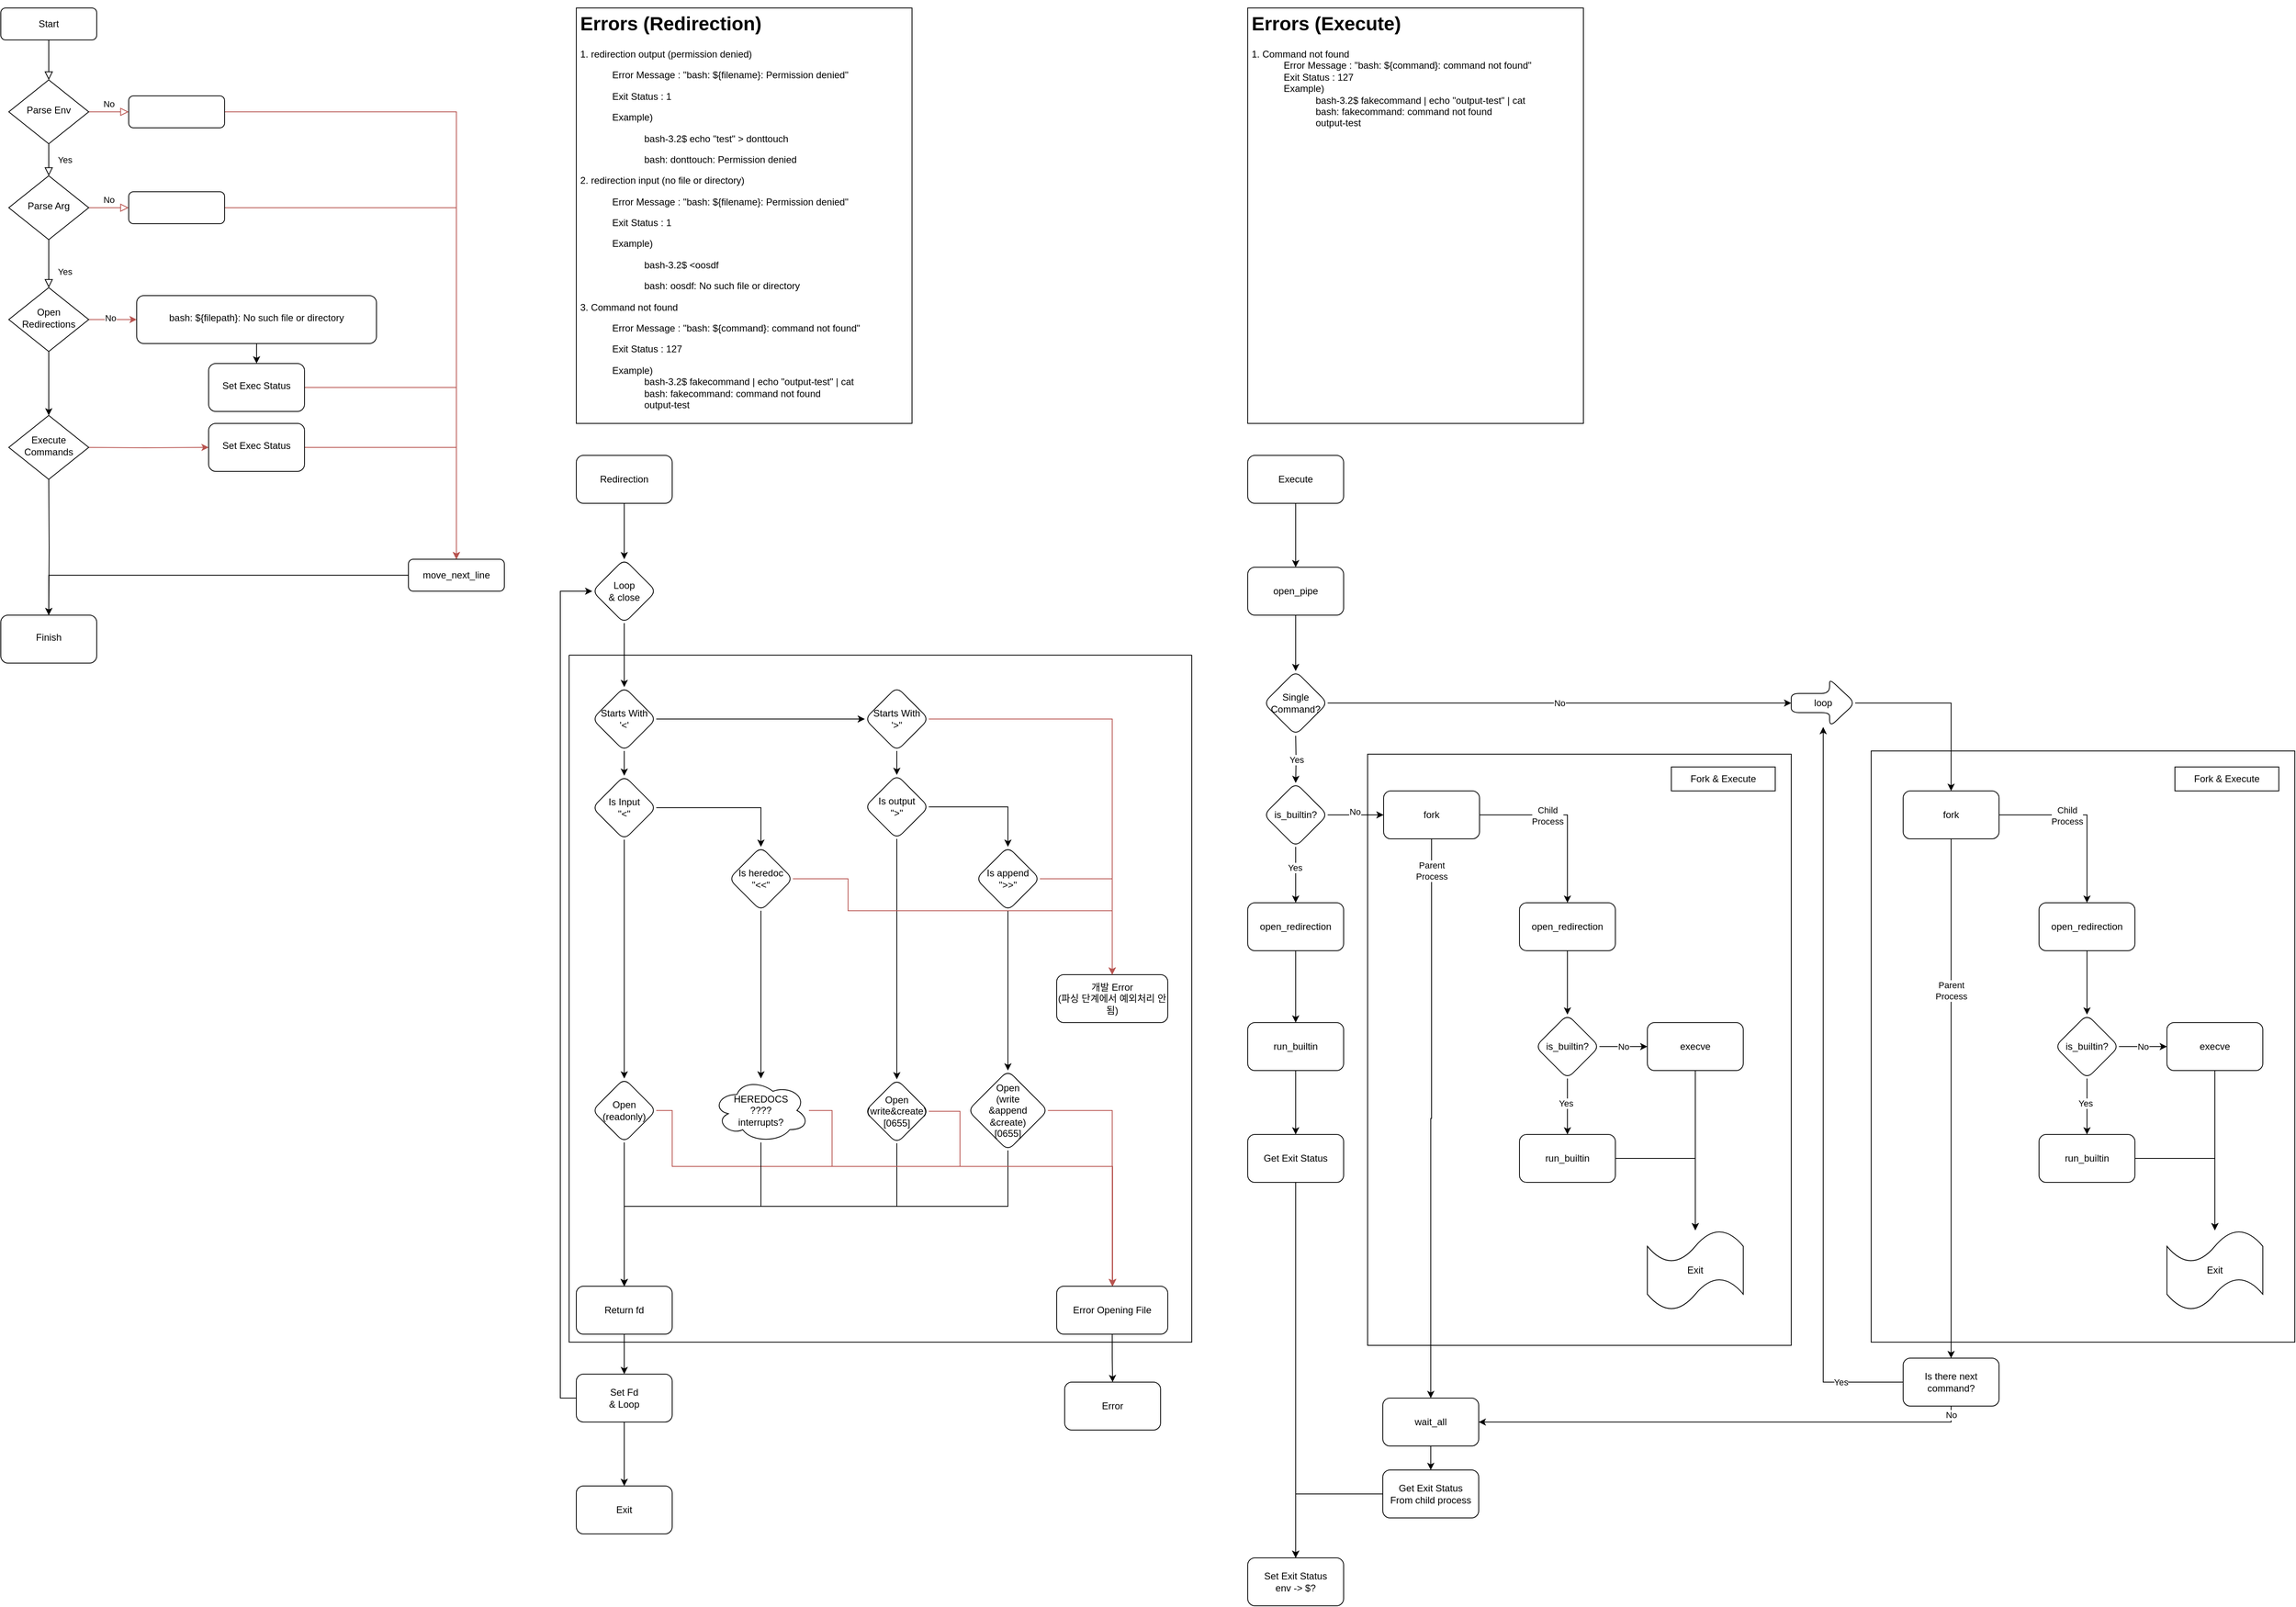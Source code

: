 <mxfile version="21.6.8" type="github">
  <diagram id="C5RBs43oDa-KdzZeNtuy" name="Page-1">
    <mxGraphModel dx="1887" dy="1313" grid="1" gridSize="10" guides="1" tooltips="1" connect="1" arrows="1" fold="1" page="1" pageScale="1" pageWidth="827" pageHeight="1169" math="0" shadow="0">
      <root>
        <mxCell id="WIyWlLk6GJQsqaUBKTNV-0" />
        <mxCell id="WIyWlLk6GJQsqaUBKTNV-1" parent="WIyWlLk6GJQsqaUBKTNV-0" />
        <mxCell id="nd39CMC1XWi_Ma1t3QFd-131" value="t" style="rounded=0;whiteSpace=wrap;html=1;" vertex="1" parent="WIyWlLk6GJQsqaUBKTNV-1">
          <mxGeometry x="1870" y="1014" width="530" height="740" as="geometry" />
        </mxCell>
        <mxCell id="nd39CMC1XWi_Ma1t3QFd-130" value="" style="rounded=0;whiteSpace=wrap;html=1;" vertex="1" parent="WIyWlLk6GJQsqaUBKTNV-1">
          <mxGeometry x="2500" y="1010" width="530" height="740" as="geometry" />
        </mxCell>
        <mxCell id="WIyWlLk6GJQsqaUBKTNV-2" value="" style="rounded=0;html=1;jettySize=auto;orthogonalLoop=1;fontSize=11;endArrow=block;endFill=0;endSize=8;strokeWidth=1;shadow=0;labelBackgroundColor=none;edgeStyle=orthogonalEdgeStyle;" parent="WIyWlLk6GJQsqaUBKTNV-1" source="WIyWlLk6GJQsqaUBKTNV-3" target="WIyWlLk6GJQsqaUBKTNV-6" edge="1">
          <mxGeometry relative="1" as="geometry" />
        </mxCell>
        <mxCell id="WIyWlLk6GJQsqaUBKTNV-3" value="Start" style="rounded=1;whiteSpace=wrap;html=1;fontSize=12;glass=0;strokeWidth=1;shadow=0;" parent="WIyWlLk6GJQsqaUBKTNV-1" vertex="1">
          <mxGeometry x="160" y="80" width="120" height="40" as="geometry" />
        </mxCell>
        <mxCell id="WIyWlLk6GJQsqaUBKTNV-4" value="Yes" style="rounded=0;html=1;jettySize=auto;orthogonalLoop=1;fontSize=11;endArrow=block;endFill=0;endSize=8;strokeWidth=1;shadow=0;labelBackgroundColor=none;edgeStyle=orthogonalEdgeStyle;" parent="WIyWlLk6GJQsqaUBKTNV-1" source="WIyWlLk6GJQsqaUBKTNV-6" target="WIyWlLk6GJQsqaUBKTNV-10" edge="1">
          <mxGeometry y="20" relative="1" as="geometry">
            <mxPoint as="offset" />
          </mxGeometry>
        </mxCell>
        <mxCell id="WIyWlLk6GJQsqaUBKTNV-5" value="No" style="edgeStyle=orthogonalEdgeStyle;rounded=0;html=1;jettySize=auto;orthogonalLoop=1;fontSize=11;endArrow=block;endFill=0;endSize=8;strokeWidth=1;shadow=0;labelBackgroundColor=none;fillColor=#f8cecc;strokeColor=#b85450;" parent="WIyWlLk6GJQsqaUBKTNV-1" source="WIyWlLk6GJQsqaUBKTNV-6" target="WIyWlLk6GJQsqaUBKTNV-7" edge="1">
          <mxGeometry y="10" relative="1" as="geometry">
            <mxPoint as="offset" />
          </mxGeometry>
        </mxCell>
        <mxCell id="WIyWlLk6GJQsqaUBKTNV-6" value="Parse Env" style="rhombus;whiteSpace=wrap;html=1;shadow=0;fontFamily=Helvetica;fontSize=12;align=center;strokeWidth=1;spacing=6;spacingTop=-4;" parent="WIyWlLk6GJQsqaUBKTNV-1" vertex="1">
          <mxGeometry x="170" y="170" width="100" height="80" as="geometry" />
        </mxCell>
        <mxCell id="xBd6NsXR3ONYyBGVKeEP-34" style="edgeStyle=orthogonalEdgeStyle;rounded=0;orthogonalLoop=1;jettySize=auto;html=1;fontFamily=Helvetica;fontSize=12;fontColor=default;fillColor=#f8cecc;strokeColor=#b85450;" parent="WIyWlLk6GJQsqaUBKTNV-1" source="WIyWlLk6GJQsqaUBKTNV-7" target="xBd6NsXR3ONYyBGVKeEP-28" edge="1">
          <mxGeometry relative="1" as="geometry" />
        </mxCell>
        <mxCell id="WIyWlLk6GJQsqaUBKTNV-7" value="" style="rounded=1;whiteSpace=wrap;html=1;fontSize=12;glass=0;strokeWidth=1;shadow=0;" parent="WIyWlLk6GJQsqaUBKTNV-1" vertex="1">
          <mxGeometry x="320" y="190" width="120" height="40" as="geometry" />
        </mxCell>
        <mxCell id="WIyWlLk6GJQsqaUBKTNV-8" value="Yes" style="rounded=0;html=1;jettySize=auto;orthogonalLoop=1;fontSize=11;endArrow=block;endFill=0;endSize=8;strokeWidth=1;shadow=0;labelBackgroundColor=none;edgeStyle=orthogonalEdgeStyle;" parent="WIyWlLk6GJQsqaUBKTNV-1" source="WIyWlLk6GJQsqaUBKTNV-10" edge="1">
          <mxGeometry x="0.333" y="20" relative="1" as="geometry">
            <mxPoint as="offset" />
            <mxPoint x="220" y="430" as="targetPoint" />
          </mxGeometry>
        </mxCell>
        <mxCell id="WIyWlLk6GJQsqaUBKTNV-9" value="No" style="edgeStyle=orthogonalEdgeStyle;rounded=0;html=1;jettySize=auto;orthogonalLoop=1;fontSize=11;endArrow=block;endFill=0;endSize=8;strokeWidth=1;shadow=0;labelBackgroundColor=none;fillColor=#f8cecc;strokeColor=#b85450;" parent="WIyWlLk6GJQsqaUBKTNV-1" source="WIyWlLk6GJQsqaUBKTNV-10" target="WIyWlLk6GJQsqaUBKTNV-12" edge="1">
          <mxGeometry y="10" relative="1" as="geometry">
            <mxPoint as="offset" />
          </mxGeometry>
        </mxCell>
        <mxCell id="WIyWlLk6GJQsqaUBKTNV-10" value="Parse Arg" style="rhombus;whiteSpace=wrap;html=1;shadow=0;fontFamily=Helvetica;fontSize=12;align=center;strokeWidth=1;spacing=6;spacingTop=-4;" parent="WIyWlLk6GJQsqaUBKTNV-1" vertex="1">
          <mxGeometry x="170" y="290" width="100" height="80" as="geometry" />
        </mxCell>
        <mxCell id="xBd6NsXR3ONYyBGVKeEP-35" style="edgeStyle=orthogonalEdgeStyle;rounded=0;orthogonalLoop=1;jettySize=auto;html=1;fontFamily=Helvetica;fontSize=12;fontColor=default;fillColor=#f8cecc;strokeColor=#b85450;" parent="WIyWlLk6GJQsqaUBKTNV-1" source="WIyWlLk6GJQsqaUBKTNV-12" target="xBd6NsXR3ONYyBGVKeEP-28" edge="1">
          <mxGeometry relative="1" as="geometry" />
        </mxCell>
        <mxCell id="WIyWlLk6GJQsqaUBKTNV-12" value="" style="rounded=1;whiteSpace=wrap;html=1;fontSize=12;glass=0;strokeWidth=1;shadow=0;" parent="WIyWlLk6GJQsqaUBKTNV-1" vertex="1">
          <mxGeometry x="320" y="310" width="120" height="40" as="geometry" />
        </mxCell>
        <mxCell id="xBd6NsXR3ONYyBGVKeEP-9" value="" style="edgeStyle=orthogonalEdgeStyle;rounded=0;orthogonalLoop=1;jettySize=auto;html=1;fillColor=#f8cecc;strokeColor=#b85450;" parent="WIyWlLk6GJQsqaUBKTNV-1" source="xBd6NsXR3ONYyBGVKeEP-0" target="xBd6NsXR3ONYyBGVKeEP-8" edge="1">
          <mxGeometry relative="1" as="geometry" />
        </mxCell>
        <mxCell id="xBd6NsXR3ONYyBGVKeEP-10" value="No" style="edgeLabel;html=1;align=center;verticalAlign=middle;resizable=0;points=[];" parent="xBd6NsXR3ONYyBGVKeEP-9" vertex="1" connectable="0">
          <mxGeometry x="-0.121" y="2" relative="1" as="geometry">
            <mxPoint as="offset" />
          </mxGeometry>
        </mxCell>
        <mxCell id="xBd6NsXR3ONYyBGVKeEP-17" value="" style="edgeStyle=orthogonalEdgeStyle;rounded=0;orthogonalLoop=1;jettySize=auto;html=1;fontFamily=Helvetica;fontSize=12;fontColor=default;" parent="WIyWlLk6GJQsqaUBKTNV-1" source="xBd6NsXR3ONYyBGVKeEP-0" target="xBd6NsXR3ONYyBGVKeEP-16" edge="1">
          <mxGeometry relative="1" as="geometry" />
        </mxCell>
        <mxCell id="xBd6NsXR3ONYyBGVKeEP-0" value="Open Redirections" style="rhombus;whiteSpace=wrap;html=1;shadow=0;fontFamily=Helvetica;fontSize=12;align=center;strokeWidth=1;spacing=6;spacingTop=-4;" parent="WIyWlLk6GJQsqaUBKTNV-1" vertex="1">
          <mxGeometry x="170" y="430" width="100" height="80" as="geometry" />
        </mxCell>
        <mxCell id="xBd6NsXR3ONYyBGVKeEP-6" value="" style="edgeStyle=orthogonalEdgeStyle;rounded=0;orthogonalLoop=1;jettySize=auto;html=1;" parent="WIyWlLk6GJQsqaUBKTNV-1" target="xBd6NsXR3ONYyBGVKeEP-5" edge="1">
          <mxGeometry relative="1" as="geometry">
            <mxPoint x="220" y="670.0" as="sourcePoint" />
          </mxGeometry>
        </mxCell>
        <mxCell id="xBd6NsXR3ONYyBGVKeEP-12" value="" style="edgeStyle=orthogonalEdgeStyle;rounded=0;orthogonalLoop=1;jettySize=auto;html=1;fillColor=#f8cecc;strokeColor=#b85450;" parent="WIyWlLk6GJQsqaUBKTNV-1" target="xBd6NsXR3ONYyBGVKeEP-11" edge="1">
          <mxGeometry relative="1" as="geometry">
            <mxPoint x="260" y="630" as="sourcePoint" />
          </mxGeometry>
        </mxCell>
        <mxCell id="xBd6NsXR3ONYyBGVKeEP-5" value="Finish" style="rounded=1;whiteSpace=wrap;html=1;shadow=0;strokeWidth=1;spacing=6;spacingTop=-4;" parent="WIyWlLk6GJQsqaUBKTNV-1" vertex="1">
          <mxGeometry x="160" y="840" width="120" height="60" as="geometry" />
        </mxCell>
        <mxCell id="xBd6NsXR3ONYyBGVKeEP-26" value="" style="edgeStyle=orthogonalEdgeStyle;rounded=0;orthogonalLoop=1;jettySize=auto;html=1;fontFamily=Helvetica;fontSize=12;fontColor=default;" parent="WIyWlLk6GJQsqaUBKTNV-1" source="xBd6NsXR3ONYyBGVKeEP-8" target="xBd6NsXR3ONYyBGVKeEP-25" edge="1">
          <mxGeometry relative="1" as="geometry" />
        </mxCell>
        <mxCell id="xBd6NsXR3ONYyBGVKeEP-8" value="bash: ${filepath}: No such file or directory" style="rounded=1;whiteSpace=wrap;html=1;shadow=0;strokeWidth=1;spacing=6;spacingTop=-4;glass=0;" parent="WIyWlLk6GJQsqaUBKTNV-1" vertex="1">
          <mxGeometry x="330" y="440" width="300" height="60" as="geometry" />
        </mxCell>
        <mxCell id="xBd6NsXR3ONYyBGVKeEP-36" style="edgeStyle=orthogonalEdgeStyle;rounded=0;orthogonalLoop=1;jettySize=auto;html=1;fontFamily=Helvetica;fontSize=12;fontColor=default;fillColor=#f8cecc;strokeColor=#b85450;" parent="WIyWlLk6GJQsqaUBKTNV-1" source="xBd6NsXR3ONYyBGVKeEP-11" target="xBd6NsXR3ONYyBGVKeEP-28" edge="1">
          <mxGeometry relative="1" as="geometry" />
        </mxCell>
        <mxCell id="xBd6NsXR3ONYyBGVKeEP-11" value="Set Exec Status" style="rounded=1;whiteSpace=wrap;html=1;shadow=0;strokeWidth=1;spacing=6;spacingTop=-4;" parent="WIyWlLk6GJQsqaUBKTNV-1" vertex="1">
          <mxGeometry x="420" y="600" width="120" height="60" as="geometry" />
        </mxCell>
        <mxCell id="xBd6NsXR3ONYyBGVKeEP-16" value="Execute Commands" style="rhombus;whiteSpace=wrap;html=1;shadow=0;strokeWidth=1;spacing=6;spacingTop=-4;" parent="WIyWlLk6GJQsqaUBKTNV-1" vertex="1">
          <mxGeometry x="170" y="590" width="100" height="80" as="geometry" />
        </mxCell>
        <mxCell id="xBd6NsXR3ONYyBGVKeEP-37" style="edgeStyle=orthogonalEdgeStyle;rounded=0;orthogonalLoop=1;jettySize=auto;html=1;fontFamily=Helvetica;fontSize=12;fontColor=default;fillColor=#f8cecc;strokeColor=#b85450;" parent="WIyWlLk6GJQsqaUBKTNV-1" source="xBd6NsXR3ONYyBGVKeEP-25" target="xBd6NsXR3ONYyBGVKeEP-28" edge="1">
          <mxGeometry relative="1" as="geometry" />
        </mxCell>
        <mxCell id="xBd6NsXR3ONYyBGVKeEP-25" value="Set Exec Status" style="rounded=1;whiteSpace=wrap;html=1;shadow=0;strokeWidth=1;spacing=6;spacingTop=-4;glass=0;" parent="WIyWlLk6GJQsqaUBKTNV-1" vertex="1">
          <mxGeometry x="420" y="525" width="120" height="60" as="geometry" />
        </mxCell>
        <mxCell id="xBd6NsXR3ONYyBGVKeEP-38" style="edgeStyle=orthogonalEdgeStyle;rounded=0;orthogonalLoop=1;jettySize=auto;html=1;fontFamily=Helvetica;fontSize=12;fontColor=default;" parent="WIyWlLk6GJQsqaUBKTNV-1" source="xBd6NsXR3ONYyBGVKeEP-28" target="xBd6NsXR3ONYyBGVKeEP-5" edge="1">
          <mxGeometry relative="1" as="geometry" />
        </mxCell>
        <mxCell id="xBd6NsXR3ONYyBGVKeEP-28" value="move_next_line" style="rounded=1;whiteSpace=wrap;html=1;fontSize=12;glass=0;strokeWidth=1;shadow=0;" parent="WIyWlLk6GJQsqaUBKTNV-1" vertex="1">
          <mxGeometry x="670" y="770" width="120" height="40" as="geometry" />
        </mxCell>
        <mxCell id="xBd6NsXR3ONYyBGVKeEP-41" value="&lt;h1&gt;Errors (Redirection)&lt;/h1&gt;&lt;p&gt;1. redirection output (permission denied)&lt;/p&gt;&lt;blockquote style=&quot;margin: 0 0 0 40px; border: none; padding: 0px;&quot;&gt;&lt;p&gt;Error Message : &quot;bash: ${filename}: Permission denied&quot;&lt;/p&gt;&lt;p&gt;Exit Status : 1&lt;/p&gt;&lt;p&gt;Example)&lt;/p&gt;&lt;/blockquote&gt;&lt;blockquote style=&quot;margin: 0 0 0 40px; border: none; padding: 0px;&quot;&gt;&lt;blockquote style=&quot;margin: 0 0 0 40px; border: none; padding: 0px;&quot;&gt;&lt;p&gt;bash-3.2$ echo &quot;test&quot; &amp;gt; donttouch&lt;/p&gt;&lt;p&gt;&lt;span style=&quot;background-color: initial;&quot;&gt;bash: donttouch: Permission denied&lt;/span&gt;&lt;/p&gt;&lt;/blockquote&gt;&lt;/blockquote&gt;&lt;p&gt;2. redirection input (no file or directory)&lt;/p&gt;&lt;blockquote style=&quot;margin: 0 0 0 40px; border: none; padding: 0px;&quot;&gt;&lt;p&gt;&lt;span style=&quot;background-color: initial;&quot;&gt;Error Message : &quot;bash: ${filename}: Permission denied&quot;&lt;/span&gt;&lt;/p&gt;&lt;p&gt;Exit Status : 1&lt;/p&gt;&lt;p&gt;Example)&lt;/p&gt;&lt;/blockquote&gt;&lt;blockquote style=&quot;margin: 0 0 0 40px; border: none; padding: 0px;&quot;&gt;&lt;blockquote style=&quot;margin: 0 0 0 40px; border: none; padding: 0px;&quot;&gt;&lt;p&gt;bash-3.2$ &amp;lt;oosdf&lt;/p&gt;&lt;p&gt;&lt;span style=&quot;background-color: initial;&quot;&gt;bash: oosdf: No such file or directory&lt;/span&gt;&lt;/p&gt;&lt;/blockquote&gt;&lt;/blockquote&gt;&lt;p&gt;3. Command not found&lt;/p&gt;&lt;blockquote style=&quot;margin: 0 0 0 40px; border: none; padding: 0px;&quot;&gt;&lt;p style=&quot;border-color: var(--border-color);&quot;&gt;Error Message : &quot;bash: ${command}: command not found&quot;&lt;/p&gt;&lt;p style=&quot;border-color: var(--border-color);&quot;&gt;&lt;span style=&quot;background-color: initial;&quot;&gt;Exit Status : 127&lt;/span&gt;&lt;/p&gt;&lt;span style=&quot;background-color: initial;&quot;&gt;Example)&lt;br&gt;&lt;/span&gt;&lt;/blockquote&gt;&lt;blockquote style=&quot;margin: 0 0 0 40px; border: none; padding: 0px;&quot;&gt;&lt;blockquote style=&quot;margin: 0 0 0 40px; border: none; padding: 0px;&quot;&gt;&lt;span style=&quot;background-color: initial;&quot;&gt;bash-3.2$ fakecommand | echo &quot;output-test&quot; | cat&lt;/span&gt;&lt;/blockquote&gt;&lt;blockquote style=&quot;margin: 0 0 0 40px; border: none; padding: 0px;&quot;&gt;&lt;span style=&quot;background-color: initial;&quot;&gt;bash: fakecommand: command not found&lt;/span&gt;&lt;/blockquote&gt;&lt;blockquote style=&quot;margin: 0 0 0 40px; border: none; padding: 0px;&quot;&gt;&lt;span style=&quot;background-color: initial;&quot;&gt;output-test&lt;/span&gt;&lt;/blockquote&gt;&lt;/blockquote&gt;" style="text;html=1;strokeColor=default;fillColor=none;spacing=5;spacingTop=-20;whiteSpace=wrap;overflow=hidden;rounded=0;fontSize=12;fontFamily=Helvetica;fontColor=default;" parent="WIyWlLk6GJQsqaUBKTNV-1" vertex="1">
          <mxGeometry x="880" y="80" width="420" height="520" as="geometry" />
        </mxCell>
        <mxCell id="xBd6NsXR3ONYyBGVKeEP-43" value="&lt;h1&gt;Errors (Execute)&lt;/h1&gt;&lt;p&gt;&lt;/p&gt;&lt;span style=&quot;background-color: initial;&quot;&gt;1. Command not found&lt;br&gt;&lt;/span&gt;&lt;blockquote style=&quot;margin: 0 0 0 40px; border: none; padding: 0px;&quot;&gt;&lt;span style=&quot;background-color: initial;&quot;&gt;Error Message : &quot;bash: ${command}: command not found&quot;&lt;br&gt;&lt;/span&gt;&lt;span style=&quot;background-color: initial;&quot;&gt;Exit Status : 127&lt;br&gt;&lt;/span&gt;&lt;span style=&quot;background-color: initial;&quot;&gt;Example)&lt;br&gt;&lt;/span&gt;&lt;/blockquote&gt;&lt;blockquote style=&quot;margin: 0 0 0 40px; border: none; padding: 0px;&quot;&gt;&lt;blockquote style=&quot;margin: 0 0 0 40px; border: none; padding: 0px;&quot;&gt;&lt;span style=&quot;background-color: initial;&quot;&gt;bash-3.2$ fakecommand | echo &quot;output-test&quot; | cat&lt;/span&gt;&lt;/blockquote&gt;&lt;blockquote style=&quot;margin: 0 0 0 40px; border: none; padding: 0px;&quot;&gt;&lt;span style=&quot;background-color: initial;&quot;&gt;bash: fakecommand: command not found&lt;/span&gt;&lt;/blockquote&gt;&lt;blockquote style=&quot;margin: 0 0 0 40px; border: none; padding: 0px;&quot;&gt;&lt;span style=&quot;background-color: initial;&quot;&gt;output-test&lt;/span&gt;&lt;/blockquote&gt;&lt;/blockquote&gt;&lt;p&gt;&lt;/p&gt;" style="text;html=1;strokeColor=default;fillColor=none;spacing=5;spacingTop=-20;whiteSpace=wrap;overflow=hidden;rounded=0;fontSize=12;fontFamily=Helvetica;fontColor=default;" parent="WIyWlLk6GJQsqaUBKTNV-1" vertex="1">
          <mxGeometry x="1720" y="80" width="420" height="520" as="geometry" />
        </mxCell>
        <mxCell id="xBd6NsXR3ONYyBGVKeEP-50" value="" style="edgeStyle=orthogonalEdgeStyle;rounded=0;orthogonalLoop=1;jettySize=auto;html=1;fontFamily=Helvetica;fontSize=12;fontColor=default;" parent="WIyWlLk6GJQsqaUBKTNV-1" source="xBd6NsXR3ONYyBGVKeEP-44" target="xBd6NsXR3ONYyBGVKeEP-49" edge="1">
          <mxGeometry relative="1" as="geometry" />
        </mxCell>
        <mxCell id="xBd6NsXR3ONYyBGVKeEP-44" value="Redirection" style="rounded=1;whiteSpace=wrap;html=1;shadow=0;glass=0;strokeColor=default;strokeWidth=1;fontFamily=Helvetica;fontSize=12;fontColor=default;fillColor=default;" parent="WIyWlLk6GJQsqaUBKTNV-1" vertex="1">
          <mxGeometry x="880" y="640" width="120" height="60" as="geometry" />
        </mxCell>
        <mxCell id="nd39CMC1XWi_Ma1t3QFd-64" style="edgeStyle=orthogonalEdgeStyle;rounded=0;orthogonalLoop=1;jettySize=auto;html=1;" edge="1" parent="WIyWlLk6GJQsqaUBKTNV-1" source="xBd6NsXR3ONYyBGVKeEP-45" target="nd39CMC1XWi_Ma1t3QFd-25">
          <mxGeometry relative="1" as="geometry" />
        </mxCell>
        <mxCell id="xBd6NsXR3ONYyBGVKeEP-45" value="Execute" style="rounded=1;whiteSpace=wrap;html=1;shadow=0;glass=0;strokeColor=default;strokeWidth=1;fontFamily=Helvetica;fontSize=12;fontColor=default;fillColor=default;" parent="WIyWlLk6GJQsqaUBKTNV-1" vertex="1">
          <mxGeometry x="1720" y="640" width="120" height="60" as="geometry" />
        </mxCell>
        <mxCell id="xBd6NsXR3ONYyBGVKeEP-56" value="" style="edgeStyle=orthogonalEdgeStyle;rounded=0;orthogonalLoop=1;jettySize=auto;html=1;fontFamily=Helvetica;fontSize=12;fontColor=default;" parent="WIyWlLk6GJQsqaUBKTNV-1" source="xBd6NsXR3ONYyBGVKeEP-49" target="xBd6NsXR3ONYyBGVKeEP-55" edge="1">
          <mxGeometry relative="1" as="geometry" />
        </mxCell>
        <mxCell id="xBd6NsXR3ONYyBGVKeEP-49" value="Loop&lt;br&gt;&amp;amp; close" style="rhombus;whiteSpace=wrap;html=1;rounded=1;shadow=0;glass=0;strokeWidth=1;" parent="WIyWlLk6GJQsqaUBKTNV-1" vertex="1">
          <mxGeometry x="900" y="770" width="80" height="80" as="geometry" />
        </mxCell>
        <mxCell id="xBd6NsXR3ONYyBGVKeEP-58" value="" style="edgeStyle=orthogonalEdgeStyle;rounded=0;orthogonalLoop=1;jettySize=auto;html=1;fontFamily=Helvetica;fontSize=12;fontColor=default;" parent="WIyWlLk6GJQsqaUBKTNV-1" source="xBd6NsXR3ONYyBGVKeEP-55" target="xBd6NsXR3ONYyBGVKeEP-57" edge="1">
          <mxGeometry relative="1" as="geometry" />
        </mxCell>
        <mxCell id="xBd6NsXR3ONYyBGVKeEP-60" value="" style="edgeStyle=orthogonalEdgeStyle;rounded=0;orthogonalLoop=1;jettySize=auto;html=1;fontFamily=Helvetica;fontSize=12;fontColor=default;" parent="WIyWlLk6GJQsqaUBKTNV-1" source="xBd6NsXR3ONYyBGVKeEP-55" target="xBd6NsXR3ONYyBGVKeEP-59" edge="1">
          <mxGeometry relative="1" as="geometry" />
        </mxCell>
        <mxCell id="xBd6NsXR3ONYyBGVKeEP-55" value="Starts With&lt;br&gt;&#39;&amp;lt;&#39;" style="rhombus;whiteSpace=wrap;html=1;rounded=1;shadow=0;glass=0;strokeWidth=1;" parent="WIyWlLk6GJQsqaUBKTNV-1" vertex="1">
          <mxGeometry x="900" y="930" width="80" height="80" as="geometry" />
        </mxCell>
        <mxCell id="xBd6NsXR3ONYyBGVKeEP-64" value="" style="edgeStyle=orthogonalEdgeStyle;rounded=0;orthogonalLoop=1;jettySize=auto;html=1;fontFamily=Helvetica;fontSize=12;fontColor=default;fillColor=#f8cecc;strokeColor=#b85450;" parent="WIyWlLk6GJQsqaUBKTNV-1" source="xBd6NsXR3ONYyBGVKeEP-57" target="xBd6NsXR3ONYyBGVKeEP-63" edge="1">
          <mxGeometry relative="1" as="geometry" />
        </mxCell>
        <mxCell id="xBd6NsXR3ONYyBGVKeEP-70" style="edgeStyle=orthogonalEdgeStyle;rounded=0;orthogonalLoop=1;jettySize=auto;html=1;fontFamily=Helvetica;fontSize=12;fontColor=default;" parent="WIyWlLk6GJQsqaUBKTNV-1" source="xBd6NsXR3ONYyBGVKeEP-57" target="xBd6NsXR3ONYyBGVKeEP-68" edge="1">
          <mxGeometry relative="1" as="geometry" />
        </mxCell>
        <mxCell id="xBd6NsXR3ONYyBGVKeEP-57" value="Starts With&lt;br&gt;&#39;&amp;gt;&quot;" style="rhombus;whiteSpace=wrap;html=1;rounded=1;shadow=0;glass=0;strokeWidth=1;" parent="WIyWlLk6GJQsqaUBKTNV-1" vertex="1">
          <mxGeometry x="1241" y="930" width="80" height="80" as="geometry" />
        </mxCell>
        <mxCell id="xBd6NsXR3ONYyBGVKeEP-73" style="edgeStyle=orthogonalEdgeStyle;rounded=0;orthogonalLoop=1;jettySize=auto;html=1;entryX=0.5;entryY=0;entryDx=0;entryDy=0;fontFamily=Helvetica;fontSize=12;fontColor=default;" parent="WIyWlLk6GJQsqaUBKTNV-1" source="xBd6NsXR3ONYyBGVKeEP-59" target="xBd6NsXR3ONYyBGVKeEP-65" edge="1">
          <mxGeometry relative="1" as="geometry" />
        </mxCell>
        <mxCell id="xBd6NsXR3ONYyBGVKeEP-82" value="" style="edgeStyle=orthogonalEdgeStyle;rounded=0;orthogonalLoop=1;jettySize=auto;html=1;fontFamily=Helvetica;fontSize=12;fontColor=default;" parent="WIyWlLk6GJQsqaUBKTNV-1" source="xBd6NsXR3ONYyBGVKeEP-59" target="xBd6NsXR3ONYyBGVKeEP-81" edge="1">
          <mxGeometry relative="1" as="geometry" />
        </mxCell>
        <mxCell id="xBd6NsXR3ONYyBGVKeEP-59" value="Is Input&lt;br&gt;&quot;&amp;lt;&quot;" style="rhombus;whiteSpace=wrap;html=1;rounded=1;shadow=0;glass=0;strokeWidth=1;" parent="WIyWlLk6GJQsqaUBKTNV-1" vertex="1">
          <mxGeometry x="900" y="1041" width="80" height="80" as="geometry" />
        </mxCell>
        <mxCell id="xBd6NsXR3ONYyBGVKeEP-63" value="개발 Error&lt;br&gt;(파싱 단계에서 예외처리 안됨)" style="whiteSpace=wrap;html=1;rounded=1;shadow=0;glass=0;strokeWidth=1;" parent="WIyWlLk6GJQsqaUBKTNV-1" vertex="1">
          <mxGeometry x="1481" y="1290" width="139" height="60" as="geometry" />
        </mxCell>
        <mxCell id="xBd6NsXR3ONYyBGVKeEP-89" value="" style="edgeStyle=orthogonalEdgeStyle;rounded=0;orthogonalLoop=1;jettySize=auto;html=1;fontFamily=Helvetica;fontSize=12;fontColor=default;" parent="WIyWlLk6GJQsqaUBKTNV-1" source="xBd6NsXR3ONYyBGVKeEP-65" target="xBd6NsXR3ONYyBGVKeEP-88" edge="1">
          <mxGeometry relative="1" as="geometry" />
        </mxCell>
        <mxCell id="xBd6NsXR3ONYyBGVKeEP-65" value="Is heredoc&lt;br&gt;&quot;&amp;lt;&amp;lt;&quot;" style="rhombus;whiteSpace=wrap;html=1;rounded=1;shadow=0;glass=0;strokeWidth=1;" parent="WIyWlLk6GJQsqaUBKTNV-1" vertex="1">
          <mxGeometry x="1071" y="1130" width="80" height="80" as="geometry" />
        </mxCell>
        <mxCell id="xBd6NsXR3ONYyBGVKeEP-74" style="edgeStyle=orthogonalEdgeStyle;rounded=0;orthogonalLoop=1;jettySize=auto;html=1;entryX=0.5;entryY=0;entryDx=0;entryDy=0;fontFamily=Helvetica;fontSize=12;fontColor=default;" parent="WIyWlLk6GJQsqaUBKTNV-1" source="xBd6NsXR3ONYyBGVKeEP-68" target="xBd6NsXR3ONYyBGVKeEP-69" edge="1">
          <mxGeometry relative="1" as="geometry" />
        </mxCell>
        <mxCell id="xBd6NsXR3ONYyBGVKeEP-86" style="edgeStyle=orthogonalEdgeStyle;rounded=0;orthogonalLoop=1;jettySize=auto;html=1;fontFamily=Helvetica;fontSize=12;fontColor=default;" parent="WIyWlLk6GJQsqaUBKTNV-1" source="xBd6NsXR3ONYyBGVKeEP-68" target="xBd6NsXR3ONYyBGVKeEP-83" edge="1">
          <mxGeometry relative="1" as="geometry" />
        </mxCell>
        <mxCell id="xBd6NsXR3ONYyBGVKeEP-68" value="Is output&lt;br&gt;&quot;&amp;gt;&quot;" style="rhombus;whiteSpace=wrap;html=1;rounded=1;shadow=0;glass=0;strokeWidth=1;" parent="WIyWlLk6GJQsqaUBKTNV-1" vertex="1">
          <mxGeometry x="1241" y="1040" width="80" height="80" as="geometry" />
        </mxCell>
        <mxCell id="xBd6NsXR3ONYyBGVKeEP-78" style="edgeStyle=orthogonalEdgeStyle;rounded=0;orthogonalLoop=1;jettySize=auto;html=1;fontFamily=Helvetica;fontSize=12;fontColor=default;exitX=1;exitY=0.5;exitDx=0;exitDy=0;fillColor=#f8cecc;strokeColor=#b85450;" parent="WIyWlLk6GJQsqaUBKTNV-1" source="xBd6NsXR3ONYyBGVKeEP-69" target="xBd6NsXR3ONYyBGVKeEP-63" edge="1">
          <mxGeometry relative="1" as="geometry" />
        </mxCell>
        <mxCell id="xBd6NsXR3ONYyBGVKeEP-85" style="edgeStyle=orthogonalEdgeStyle;rounded=0;orthogonalLoop=1;jettySize=auto;html=1;fontFamily=Helvetica;fontSize=12;fontColor=default;" parent="WIyWlLk6GJQsqaUBKTNV-1" source="xBd6NsXR3ONYyBGVKeEP-69" target="xBd6NsXR3ONYyBGVKeEP-84" edge="1">
          <mxGeometry relative="1" as="geometry" />
        </mxCell>
        <mxCell id="xBd6NsXR3ONYyBGVKeEP-69" value="Is append&lt;br&gt;&quot;&amp;gt;&amp;gt;&quot;" style="rhombus;whiteSpace=wrap;html=1;rounded=1;shadow=0;glass=0;strokeWidth=1;" parent="WIyWlLk6GJQsqaUBKTNV-1" vertex="1">
          <mxGeometry x="1380" y="1130" width="80" height="80" as="geometry" />
        </mxCell>
        <mxCell id="xBd6NsXR3ONYyBGVKeEP-91" value="" style="edgeStyle=orthogonalEdgeStyle;rounded=0;orthogonalLoop=1;jettySize=auto;html=1;fontFamily=Helvetica;fontSize=12;fontColor=default;" parent="WIyWlLk6GJQsqaUBKTNV-1" source="xBd6NsXR3ONYyBGVKeEP-81" target="xBd6NsXR3ONYyBGVKeEP-90" edge="1">
          <mxGeometry relative="1" as="geometry" />
        </mxCell>
        <mxCell id="xBd6NsXR3ONYyBGVKeEP-109" style="edgeStyle=orthogonalEdgeStyle;rounded=0;orthogonalLoop=1;jettySize=auto;html=1;fontFamily=Helvetica;fontSize=12;fontColor=default;fillColor=#f8cecc;strokeColor=#b85450;" parent="WIyWlLk6GJQsqaUBKTNV-1" source="xBd6NsXR3ONYyBGVKeEP-81" target="xBd6NsXR3ONYyBGVKeEP-100" edge="1">
          <mxGeometry relative="1" as="geometry">
            <Array as="points">
              <mxPoint x="1000" y="1460" />
              <mxPoint x="1000" y="1530" />
              <mxPoint x="1551" y="1530" />
            </Array>
          </mxGeometry>
        </mxCell>
        <mxCell id="xBd6NsXR3ONYyBGVKeEP-81" value="Open&lt;br&gt;(readonly)" style="rhombus;whiteSpace=wrap;html=1;rounded=1;shadow=0;glass=0;strokeWidth=1;" parent="WIyWlLk6GJQsqaUBKTNV-1" vertex="1">
          <mxGeometry x="900" y="1420" width="80" height="80" as="geometry" />
        </mxCell>
        <mxCell id="xBd6NsXR3ONYyBGVKeEP-92" style="edgeStyle=orthogonalEdgeStyle;rounded=0;orthogonalLoop=1;jettySize=auto;html=1;fontFamily=Helvetica;fontSize=12;fontColor=default;" parent="WIyWlLk6GJQsqaUBKTNV-1" source="xBd6NsXR3ONYyBGVKeEP-83" target="xBd6NsXR3ONYyBGVKeEP-90" edge="1">
          <mxGeometry relative="1" as="geometry">
            <Array as="points">
              <mxPoint x="1281" y="1580" />
              <mxPoint x="940" y="1580" />
            </Array>
          </mxGeometry>
        </mxCell>
        <mxCell id="xBd6NsXR3ONYyBGVKeEP-108" style="edgeStyle=orthogonalEdgeStyle;rounded=0;orthogonalLoop=1;jettySize=auto;html=1;fontFamily=Helvetica;fontSize=12;fontColor=default;fillColor=#f8cecc;strokeColor=#b85450;" parent="WIyWlLk6GJQsqaUBKTNV-1" source="xBd6NsXR3ONYyBGVKeEP-83" target="xBd6NsXR3ONYyBGVKeEP-100" edge="1">
          <mxGeometry relative="1" as="geometry">
            <Array as="points">
              <mxPoint x="1360" y="1461" />
              <mxPoint x="1360" y="1530" />
              <mxPoint x="1551" y="1530" />
            </Array>
          </mxGeometry>
        </mxCell>
        <mxCell id="xBd6NsXR3ONYyBGVKeEP-83" value="Open&lt;br&gt;(write&amp;amp;create)&lt;br&gt;[0655]" style="rhombus;whiteSpace=wrap;html=1;rounded=1;shadow=0;glass=0;strokeWidth=1;" parent="WIyWlLk6GJQsqaUBKTNV-1" vertex="1">
          <mxGeometry x="1241" y="1421" width="80" height="80" as="geometry" />
        </mxCell>
        <mxCell id="xBd6NsXR3ONYyBGVKeEP-93" style="edgeStyle=orthogonalEdgeStyle;rounded=0;orthogonalLoop=1;jettySize=auto;html=1;fontFamily=Helvetica;fontSize=12;fontColor=default;" parent="WIyWlLk6GJQsqaUBKTNV-1" source="xBd6NsXR3ONYyBGVKeEP-84" target="xBd6NsXR3ONYyBGVKeEP-90" edge="1">
          <mxGeometry relative="1" as="geometry">
            <Array as="points">
              <mxPoint x="1420" y="1580" />
              <mxPoint x="940" y="1580" />
            </Array>
          </mxGeometry>
        </mxCell>
        <mxCell id="xBd6NsXR3ONYyBGVKeEP-103" style="edgeStyle=orthogonalEdgeStyle;rounded=0;orthogonalLoop=1;jettySize=auto;html=1;fontFamily=Helvetica;fontSize=12;fontColor=default;fillColor=#f8cecc;strokeColor=#b85450;" parent="WIyWlLk6GJQsqaUBKTNV-1" source="xBd6NsXR3ONYyBGVKeEP-84" target="xBd6NsXR3ONYyBGVKeEP-100" edge="1">
          <mxGeometry relative="1" as="geometry" />
        </mxCell>
        <mxCell id="xBd6NsXR3ONYyBGVKeEP-84" value="Open&lt;br&gt;(write&lt;br&gt;&amp;amp;append&lt;br&gt;&amp;amp;create)&lt;br&gt;[0655]" style="rhombus;whiteSpace=wrap;html=1;rounded=1;shadow=0;glass=0;strokeWidth=1;" parent="WIyWlLk6GJQsqaUBKTNV-1" vertex="1">
          <mxGeometry x="1370" y="1410" width="100" height="100" as="geometry" />
        </mxCell>
        <mxCell id="xBd6NsXR3ONYyBGVKeEP-94" style="edgeStyle=orthogonalEdgeStyle;rounded=0;orthogonalLoop=1;jettySize=auto;html=1;fontFamily=Helvetica;fontSize=12;fontColor=default;" parent="WIyWlLk6GJQsqaUBKTNV-1" source="xBd6NsXR3ONYyBGVKeEP-88" target="xBd6NsXR3ONYyBGVKeEP-90" edge="1">
          <mxGeometry relative="1" as="geometry">
            <Array as="points">
              <mxPoint x="1111" y="1580" />
              <mxPoint x="940" y="1580" />
            </Array>
          </mxGeometry>
        </mxCell>
        <mxCell id="xBd6NsXR3ONYyBGVKeEP-107" style="edgeStyle=orthogonalEdgeStyle;rounded=0;orthogonalLoop=1;jettySize=auto;html=1;fontFamily=Helvetica;fontSize=12;fontColor=default;fillColor=#f8cecc;strokeColor=#b85450;" parent="WIyWlLk6GJQsqaUBKTNV-1" source="xBd6NsXR3ONYyBGVKeEP-88" target="xBd6NsXR3ONYyBGVKeEP-100" edge="1">
          <mxGeometry relative="1" as="geometry">
            <Array as="points">
              <mxPoint x="1200" y="1460" />
              <mxPoint x="1200" y="1530" />
              <mxPoint x="1551" y="1530" />
            </Array>
          </mxGeometry>
        </mxCell>
        <mxCell id="xBd6NsXR3ONYyBGVKeEP-88" value="HEREDOCS&lt;br&gt;????&lt;br&gt;interrupts?" style="ellipse;shape=cloud;whiteSpace=wrap;html=1;rounded=1;shadow=0;glass=0;strokeWidth=1;" parent="WIyWlLk6GJQsqaUBKTNV-1" vertex="1">
          <mxGeometry x="1051" y="1420" width="120" height="80" as="geometry" />
        </mxCell>
        <mxCell id="xBd6NsXR3ONYyBGVKeEP-113" style="edgeStyle=orthogonalEdgeStyle;rounded=0;orthogonalLoop=1;jettySize=auto;html=1;fontFamily=Helvetica;fontSize=12;fontColor=default;" parent="WIyWlLk6GJQsqaUBKTNV-1" source="xBd6NsXR3ONYyBGVKeEP-100" target="xBd6NsXR3ONYyBGVKeEP-112" edge="1">
          <mxGeometry relative="1" as="geometry" />
        </mxCell>
        <mxCell id="xBd6NsXR3ONYyBGVKeEP-100" value="Error Opening File" style="rounded=1;whiteSpace=wrap;html=1;shadow=0;glass=0;strokeColor=default;strokeWidth=1;fontFamily=Helvetica;fontSize=12;fontColor=default;fillColor=default;" parent="WIyWlLk6GJQsqaUBKTNV-1" vertex="1">
          <mxGeometry x="1481" y="1680" width="139" height="60" as="geometry" />
        </mxCell>
        <mxCell id="xBd6NsXR3ONYyBGVKeEP-105" value="" style="swimlane;startSize=0;rounded=1;shadow=0;glass=0;strokeColor=default;strokeWidth=1;fontFamily=Helvetica;fontSize=12;fontColor=default;fillColor=default;html=1;" parent="WIyWlLk6GJQsqaUBKTNV-1" vertex="1">
          <mxGeometry x="871" y="890" width="779" height="860" as="geometry" />
        </mxCell>
        <mxCell id="xBd6NsXR3ONYyBGVKeEP-90" value="Return fd" style="whiteSpace=wrap;html=1;rounded=1;shadow=0;glass=0;strokeWidth=1;" parent="xBd6NsXR3ONYyBGVKeEP-105" vertex="1">
          <mxGeometry x="9" y="790" width="120" height="60" as="geometry" />
        </mxCell>
        <mxCell id="xBd6NsXR3ONYyBGVKeEP-116" style="edgeStyle=orthogonalEdgeStyle;rounded=0;orthogonalLoop=1;jettySize=auto;html=1;entryX=0;entryY=0.5;entryDx=0;entryDy=0;fontFamily=Helvetica;fontSize=12;fontColor=default;" parent="WIyWlLk6GJQsqaUBKTNV-1" source="xBd6NsXR3ONYyBGVKeEP-110" target="xBd6NsXR3ONYyBGVKeEP-49" edge="1">
          <mxGeometry relative="1" as="geometry">
            <Array as="points">
              <mxPoint x="860" y="1820" />
              <mxPoint x="860" y="810" />
            </Array>
          </mxGeometry>
        </mxCell>
        <mxCell id="UBLVTWBUNCwjVFx4ysUD-1" value="" style="edgeStyle=orthogonalEdgeStyle;rounded=0;orthogonalLoop=1;jettySize=auto;html=1;" parent="WIyWlLk6GJQsqaUBKTNV-1" source="xBd6NsXR3ONYyBGVKeEP-110" target="UBLVTWBUNCwjVFx4ysUD-0" edge="1">
          <mxGeometry relative="1" as="geometry" />
        </mxCell>
        <mxCell id="xBd6NsXR3ONYyBGVKeEP-110" value="Set Fd&lt;br&gt;&amp;amp; Loop" style="rounded=1;whiteSpace=wrap;html=1;shadow=0;glass=0;strokeColor=default;strokeWidth=1;fontFamily=Helvetica;fontSize=12;fontColor=default;fillColor=default;" parent="WIyWlLk6GJQsqaUBKTNV-1" vertex="1">
          <mxGeometry x="880" y="1790" width="120" height="60" as="geometry" />
        </mxCell>
        <mxCell id="xBd6NsXR3ONYyBGVKeEP-111" style="edgeStyle=orthogonalEdgeStyle;rounded=0;orthogonalLoop=1;jettySize=auto;html=1;fontFamily=Helvetica;fontSize=12;fontColor=default;" parent="WIyWlLk6GJQsqaUBKTNV-1" source="xBd6NsXR3ONYyBGVKeEP-90" target="xBd6NsXR3ONYyBGVKeEP-110" edge="1">
          <mxGeometry relative="1" as="geometry" />
        </mxCell>
        <mxCell id="xBd6NsXR3ONYyBGVKeEP-112" value="Error" style="rounded=1;whiteSpace=wrap;html=1;shadow=0;glass=0;strokeColor=default;strokeWidth=1;fontFamily=Helvetica;fontSize=12;fontColor=default;fillColor=default;" parent="WIyWlLk6GJQsqaUBKTNV-1" vertex="1">
          <mxGeometry x="1491" y="1800" width="120" height="60" as="geometry" />
        </mxCell>
        <mxCell id="xBd6NsXR3ONYyBGVKeEP-79" style="edgeStyle=orthogonalEdgeStyle;rounded=0;orthogonalLoop=1;jettySize=auto;html=1;fontFamily=Helvetica;fontSize=12;fontColor=default;fillColor=#f8cecc;strokeColor=#b85450;entryX=0.5;entryY=0;entryDx=0;entryDy=0;exitX=1;exitY=0.5;exitDx=0;exitDy=0;" parent="WIyWlLk6GJQsqaUBKTNV-1" source="xBd6NsXR3ONYyBGVKeEP-65" target="xBd6NsXR3ONYyBGVKeEP-63" edge="1">
          <mxGeometry relative="1" as="geometry">
            <mxPoint x="1171" y="1140" as="sourcePoint" />
            <mxPoint x="1586" y="1260" as="targetPoint" />
            <Array as="points">
              <mxPoint x="1220" y="1170" />
              <mxPoint x="1220" y="1210" />
              <mxPoint x="1551" y="1210" />
            </Array>
          </mxGeometry>
        </mxCell>
        <mxCell id="UBLVTWBUNCwjVFx4ysUD-0" value="Exit" style="whiteSpace=wrap;html=1;rounded=1;shadow=0;glass=0;strokeWidth=1;" parent="WIyWlLk6GJQsqaUBKTNV-1" vertex="1">
          <mxGeometry x="880" y="1930" width="120" height="60" as="geometry" />
        </mxCell>
        <mxCell id="nd39CMC1XWi_Ma1t3QFd-7" value="Yes&lt;br&gt;" style="edgeStyle=orthogonalEdgeStyle;rounded=0;orthogonalLoop=1;jettySize=auto;html=1;" edge="1" parent="WIyWlLk6GJQsqaUBKTNV-1" target="nd39CMC1XWi_Ma1t3QFd-6">
          <mxGeometry relative="1" as="geometry">
            <mxPoint x="1780" y="991.0" as="sourcePoint" />
            <mxPoint x="1780" y="1051" as="targetPoint" />
            <mxPoint as="offset" />
          </mxGeometry>
        </mxCell>
        <mxCell id="nd39CMC1XWi_Ma1t3QFd-77" value="No" style="edgeStyle=orthogonalEdgeStyle;rounded=0;orthogonalLoop=1;jettySize=auto;html=1;" edge="1" parent="WIyWlLk6GJQsqaUBKTNV-1" source="nd39CMC1XWi_Ma1t3QFd-0" target="nd39CMC1XWi_Ma1t3QFd-76">
          <mxGeometry relative="1" as="geometry" />
        </mxCell>
        <mxCell id="nd39CMC1XWi_Ma1t3QFd-0" value="Single&lt;br&gt;Command?" style="rhombus;whiteSpace=wrap;html=1;rounded=1;shadow=0;glass=0;strokeWidth=1;" vertex="1" parent="WIyWlLk6GJQsqaUBKTNV-1">
          <mxGeometry x="1740" y="910" width="80" height="80" as="geometry" />
        </mxCell>
        <mxCell id="nd39CMC1XWi_Ma1t3QFd-74" style="edgeStyle=orthogonalEdgeStyle;rounded=0;orthogonalLoop=1;jettySize=auto;html=1;" edge="1" parent="WIyWlLk6GJQsqaUBKTNV-1" source="nd39CMC1XWi_Ma1t3QFd-6" target="nd39CMC1XWi_Ma1t3QFd-111">
          <mxGeometry relative="1" as="geometry">
            <mxPoint x="1890" y="1090" as="targetPoint" />
          </mxGeometry>
        </mxCell>
        <mxCell id="nd39CMC1XWi_Ma1t3QFd-81" value="No" style="edgeLabel;html=1;align=center;verticalAlign=middle;resizable=0;points=[];" vertex="1" connectable="0" parent="nd39CMC1XWi_Ma1t3QFd-74">
          <mxGeometry x="-0.027" y="4" relative="1" as="geometry">
            <mxPoint as="offset" />
          </mxGeometry>
        </mxCell>
        <mxCell id="nd39CMC1XWi_Ma1t3QFd-65" style="edgeStyle=orthogonalEdgeStyle;rounded=0;orthogonalLoop=1;jettySize=auto;html=1;" edge="1" parent="WIyWlLk6GJQsqaUBKTNV-1" source="nd39CMC1XWi_Ma1t3QFd-25" target="nd39CMC1XWi_Ma1t3QFd-0">
          <mxGeometry relative="1" as="geometry" />
        </mxCell>
        <mxCell id="nd39CMC1XWi_Ma1t3QFd-25" value="open_pipe" style="whiteSpace=wrap;html=1;rounded=1;shadow=0;glass=0;strokeWidth=1;" vertex="1" parent="WIyWlLk6GJQsqaUBKTNV-1">
          <mxGeometry x="1720" y="780" width="120" height="60" as="geometry" />
        </mxCell>
        <mxCell id="nd39CMC1XWi_Ma1t3QFd-29" value="" style="edgeStyle=orthogonalEdgeStyle;rounded=0;orthogonalLoop=1;jettySize=auto;html=1;" edge="1" parent="WIyWlLk6GJQsqaUBKTNV-1" source="nd39CMC1XWi_Ma1t3QFd-33" target="nd39CMC1XWi_Ma1t3QFd-35">
          <mxGeometry relative="1" as="geometry" />
        </mxCell>
        <mxCell id="nd39CMC1XWi_Ma1t3QFd-30" value="Child&lt;br&gt;Process" style="edgeLabel;html=1;align=center;verticalAlign=middle;resizable=0;points=[];" vertex="1" connectable="0" parent="nd39CMC1XWi_Ma1t3QFd-29">
          <mxGeometry x="-0.231" y="-1" relative="1" as="geometry">
            <mxPoint as="offset" />
          </mxGeometry>
        </mxCell>
        <mxCell id="nd39CMC1XWi_Ma1t3QFd-31" value="" style="edgeStyle=orthogonalEdgeStyle;rounded=0;orthogonalLoop=1;jettySize=auto;html=1;" edge="1" parent="WIyWlLk6GJQsqaUBKTNV-1" source="nd39CMC1XWi_Ma1t3QFd-33" target="nd39CMC1XWi_Ma1t3QFd-39">
          <mxGeometry relative="1" as="geometry">
            <mxPoint x="2600" y="1630" as="targetPoint" />
          </mxGeometry>
        </mxCell>
        <mxCell id="nd39CMC1XWi_Ma1t3QFd-32" value="Parent&lt;br&gt;Process" style="edgeLabel;html=1;align=center;verticalAlign=middle;resizable=0;points=[];" vertex="1" connectable="0" parent="nd39CMC1XWi_Ma1t3QFd-31">
          <mxGeometry x="-0.475" y="-1" relative="1" as="geometry">
            <mxPoint x="1" y="19" as="offset" />
          </mxGeometry>
        </mxCell>
        <mxCell id="nd39CMC1XWi_Ma1t3QFd-33" value="fork" style="whiteSpace=wrap;html=1;rounded=1;shadow=0;glass=0;strokeWidth=1;" vertex="1" parent="WIyWlLk6GJQsqaUBKTNV-1">
          <mxGeometry x="2540" y="1060" width="120" height="60" as="geometry" />
        </mxCell>
        <mxCell id="nd39CMC1XWi_Ma1t3QFd-50" style="edgeStyle=orthogonalEdgeStyle;rounded=0;orthogonalLoop=1;jettySize=auto;html=1;" edge="1" parent="WIyWlLk6GJQsqaUBKTNV-1" source="nd39CMC1XWi_Ma1t3QFd-35" target="nd39CMC1XWi_Ma1t3QFd-46">
          <mxGeometry relative="1" as="geometry" />
        </mxCell>
        <mxCell id="nd39CMC1XWi_Ma1t3QFd-35" value="open_redirection" style="whiteSpace=wrap;html=1;rounded=1;shadow=0;glass=0;strokeWidth=1;" vertex="1" parent="WIyWlLk6GJQsqaUBKTNV-1">
          <mxGeometry x="2710" y="1200" width="120" height="60" as="geometry" />
        </mxCell>
        <mxCell id="nd39CMC1XWi_Ma1t3QFd-82" value="Yes" style="edgeStyle=orthogonalEdgeStyle;rounded=0;orthogonalLoop=1;jettySize=auto;html=1;" edge="1" parent="WIyWlLk6GJQsqaUBKTNV-1" source="nd39CMC1XWi_Ma1t3QFd-39" target="nd39CMC1XWi_Ma1t3QFd-76">
          <mxGeometry x="-0.829" relative="1" as="geometry">
            <mxPoint as="offset" />
          </mxGeometry>
        </mxCell>
        <mxCell id="nd39CMC1XWi_Ma1t3QFd-128" value="No" style="edgeStyle=orthogonalEdgeStyle;rounded=0;orthogonalLoop=1;jettySize=auto;html=1;" edge="1" parent="WIyWlLk6GJQsqaUBKTNV-1" source="nd39CMC1XWi_Ma1t3QFd-39" target="nd39CMC1XWi_Ma1t3QFd-125">
          <mxGeometry x="-0.966" relative="1" as="geometry">
            <Array as="points">
              <mxPoint x="2600" y="1850" />
            </Array>
            <mxPoint as="offset" />
          </mxGeometry>
        </mxCell>
        <mxCell id="nd39CMC1XWi_Ma1t3QFd-39" value="Is there next command?" style="whiteSpace=wrap;html=1;rounded=1;shadow=0;glass=0;strokeWidth=1;" vertex="1" parent="WIyWlLk6GJQsqaUBKTNV-1">
          <mxGeometry x="2540" y="1770" width="120" height="60" as="geometry" />
        </mxCell>
        <mxCell id="nd39CMC1XWi_Ma1t3QFd-45" value="" style="edgeStyle=orthogonalEdgeStyle;rounded=0;orthogonalLoop=1;jettySize=auto;html=1;" edge="1" parent="WIyWlLk6GJQsqaUBKTNV-1" source="nd39CMC1XWi_Ma1t3QFd-46" target="nd39CMC1XWi_Ma1t3QFd-48">
          <mxGeometry relative="1" as="geometry" />
        </mxCell>
        <mxCell id="nd39CMC1XWi_Ma1t3QFd-57" value="Yes" style="edgeLabel;html=1;align=center;verticalAlign=middle;resizable=0;points=[];" vertex="1" connectable="0" parent="nd39CMC1XWi_Ma1t3QFd-45">
          <mxGeometry x="-0.13" y="-2" relative="1" as="geometry">
            <mxPoint as="offset" />
          </mxGeometry>
        </mxCell>
        <mxCell id="nd39CMC1XWi_Ma1t3QFd-53" value="No&lt;br&gt;" style="edgeStyle=orthogonalEdgeStyle;rounded=0;orthogonalLoop=1;jettySize=auto;html=1;" edge="1" parent="WIyWlLk6GJQsqaUBKTNV-1" source="nd39CMC1XWi_Ma1t3QFd-46" target="nd39CMC1XWi_Ma1t3QFd-52">
          <mxGeometry relative="1" as="geometry" />
        </mxCell>
        <mxCell id="nd39CMC1XWi_Ma1t3QFd-46" value="is_builtin?" style="rhombus;whiteSpace=wrap;html=1;rounded=1;shadow=0;glass=0;strokeWidth=1;" vertex="1" parent="WIyWlLk6GJQsqaUBKTNV-1">
          <mxGeometry x="2730" y="1340" width="80" height="80" as="geometry" />
        </mxCell>
        <mxCell id="nd39CMC1XWi_Ma1t3QFd-61" style="edgeStyle=orthogonalEdgeStyle;rounded=0;orthogonalLoop=1;jettySize=auto;html=1;" edge="1" parent="WIyWlLk6GJQsqaUBKTNV-1" source="nd39CMC1XWi_Ma1t3QFd-48" target="nd39CMC1XWi_Ma1t3QFd-58">
          <mxGeometry relative="1" as="geometry" />
        </mxCell>
        <mxCell id="nd39CMC1XWi_Ma1t3QFd-48" value="run_builtin" style="whiteSpace=wrap;html=1;rounded=1;shadow=0;glass=0;strokeWidth=1;" vertex="1" parent="WIyWlLk6GJQsqaUBKTNV-1">
          <mxGeometry x="2710" y="1490" width="120" height="60" as="geometry" />
        </mxCell>
        <mxCell id="nd39CMC1XWi_Ma1t3QFd-59" value="" style="edgeStyle=orthogonalEdgeStyle;rounded=0;orthogonalLoop=1;jettySize=auto;html=1;" edge="1" parent="WIyWlLk6GJQsqaUBKTNV-1" source="nd39CMC1XWi_Ma1t3QFd-52" target="nd39CMC1XWi_Ma1t3QFd-58">
          <mxGeometry relative="1" as="geometry" />
        </mxCell>
        <mxCell id="nd39CMC1XWi_Ma1t3QFd-52" value="execve" style="whiteSpace=wrap;html=1;rounded=1;shadow=0;glass=0;strokeWidth=1;" vertex="1" parent="WIyWlLk6GJQsqaUBKTNV-1">
          <mxGeometry x="2870" y="1350" width="120" height="60" as="geometry" />
        </mxCell>
        <mxCell id="nd39CMC1XWi_Ma1t3QFd-58" value="Exit&lt;br&gt;" style="shape=tape;whiteSpace=wrap;html=1;rounded=1;shadow=0;glass=0;strokeWidth=1;" vertex="1" parent="WIyWlLk6GJQsqaUBKTNV-1">
          <mxGeometry x="2870" y="1610" width="120" height="100" as="geometry" />
        </mxCell>
        <mxCell id="nd39CMC1XWi_Ma1t3QFd-80" style="edgeStyle=orthogonalEdgeStyle;rounded=0;orthogonalLoop=1;jettySize=auto;html=1;" edge="1" parent="WIyWlLk6GJQsqaUBKTNV-1" source="nd39CMC1XWi_Ma1t3QFd-76" target="nd39CMC1XWi_Ma1t3QFd-33">
          <mxGeometry relative="1" as="geometry" />
        </mxCell>
        <mxCell id="nd39CMC1XWi_Ma1t3QFd-76" value="loop" style="shape=singleArrow;whiteSpace=wrap;html=1;arrowWidth=0.4;arrowSize=0.4;rounded=1;shadow=0;glass=0;strokeWidth=1;" vertex="1" parent="WIyWlLk6GJQsqaUBKTNV-1">
          <mxGeometry x="2400" y="920" width="80" height="60" as="geometry" />
        </mxCell>
        <mxCell id="nd39CMC1XWi_Ma1t3QFd-6" value="is_builtin?" style="rhombus;whiteSpace=wrap;html=1;rounded=1;shadow=0;glass=0;strokeWidth=1;" vertex="1" parent="WIyWlLk6GJQsqaUBKTNV-1">
          <mxGeometry x="1740" y="1050" width="80" height="80" as="geometry" />
        </mxCell>
        <mxCell id="nd39CMC1XWi_Ma1t3QFd-8" value="run_builtin" style="whiteSpace=wrap;html=1;rounded=1;shadow=0;glass=0;strokeWidth=1;" vertex="1" parent="WIyWlLk6GJQsqaUBKTNV-1">
          <mxGeometry x="1720" y="1350" width="120" height="60" as="geometry" />
        </mxCell>
        <mxCell id="nd39CMC1XWi_Ma1t3QFd-139" value="" style="edgeStyle=orthogonalEdgeStyle;rounded=0;orthogonalLoop=1;jettySize=auto;html=1;" edge="1" parent="WIyWlLk6GJQsqaUBKTNV-1" source="nd39CMC1XWi_Ma1t3QFd-23" target="nd39CMC1XWi_Ma1t3QFd-138">
          <mxGeometry relative="1" as="geometry" />
        </mxCell>
        <mxCell id="nd39CMC1XWi_Ma1t3QFd-23" value="Get Exit Status" style="whiteSpace=wrap;html=1;rounded=1;shadow=0;glass=0;strokeWidth=1;" vertex="1" parent="WIyWlLk6GJQsqaUBKTNV-1">
          <mxGeometry x="1720" y="1490" width="120" height="60" as="geometry" />
        </mxCell>
        <mxCell id="nd39CMC1XWi_Ma1t3QFd-20" value="" style="edgeStyle=orthogonalEdgeStyle;rounded=0;orthogonalLoop=1;jettySize=auto;html=1;" edge="1" parent="WIyWlLk6GJQsqaUBKTNV-1" source="nd39CMC1XWi_Ma1t3QFd-6" target="nd39CMC1XWi_Ma1t3QFd-85">
          <mxGeometry relative="1" as="geometry">
            <mxPoint x="1710" y="1190" as="targetPoint" />
          </mxGeometry>
        </mxCell>
        <mxCell id="nd39CMC1XWi_Ma1t3QFd-54" value="Yes&lt;br&gt;" style="edgeLabel;html=1;align=center;verticalAlign=middle;resizable=0;points=[];" vertex="1" connectable="0" parent="nd39CMC1XWi_Ma1t3QFd-20">
          <mxGeometry x="-0.257" y="-1" relative="1" as="geometry">
            <mxPoint as="offset" />
          </mxGeometry>
        </mxCell>
        <mxCell id="nd39CMC1XWi_Ma1t3QFd-24" value="" style="edgeStyle=orthogonalEdgeStyle;rounded=0;orthogonalLoop=1;jettySize=auto;html=1;" edge="1" parent="WIyWlLk6GJQsqaUBKTNV-1" source="nd39CMC1XWi_Ma1t3QFd-8" target="nd39CMC1XWi_Ma1t3QFd-23">
          <mxGeometry relative="1" as="geometry" />
        </mxCell>
        <mxCell id="nd39CMC1XWi_Ma1t3QFd-86" style="edgeStyle=orthogonalEdgeStyle;rounded=0;orthogonalLoop=1;jettySize=auto;html=1;" edge="1" parent="WIyWlLk6GJQsqaUBKTNV-1" source="nd39CMC1XWi_Ma1t3QFd-85" target="nd39CMC1XWi_Ma1t3QFd-8">
          <mxGeometry relative="1" as="geometry" />
        </mxCell>
        <mxCell id="nd39CMC1XWi_Ma1t3QFd-85" value="open_redirection" style="whiteSpace=wrap;html=1;rounded=1;shadow=0;glass=0;strokeWidth=1;" vertex="1" parent="WIyWlLk6GJQsqaUBKTNV-1">
          <mxGeometry x="1720" y="1200" width="120" height="60" as="geometry" />
        </mxCell>
        <mxCell id="nd39CMC1XWi_Ma1t3QFd-107" value="" style="edgeStyle=orthogonalEdgeStyle;rounded=0;orthogonalLoop=1;jettySize=auto;html=1;" edge="1" parent="WIyWlLk6GJQsqaUBKTNV-1" source="nd39CMC1XWi_Ma1t3QFd-111" target="nd39CMC1XWi_Ma1t3QFd-113">
          <mxGeometry relative="1" as="geometry" />
        </mxCell>
        <mxCell id="nd39CMC1XWi_Ma1t3QFd-108" value="Child&lt;br&gt;Process" style="edgeLabel;html=1;align=center;verticalAlign=middle;resizable=0;points=[];" vertex="1" connectable="0" parent="nd39CMC1XWi_Ma1t3QFd-107">
          <mxGeometry x="-0.231" y="-1" relative="1" as="geometry">
            <mxPoint as="offset" />
          </mxGeometry>
        </mxCell>
        <mxCell id="nd39CMC1XWi_Ma1t3QFd-109" value="" style="edgeStyle=orthogonalEdgeStyle;rounded=0;orthogonalLoop=1;jettySize=auto;html=1;" edge="1" parent="WIyWlLk6GJQsqaUBKTNV-1" source="nd39CMC1XWi_Ma1t3QFd-111" target="nd39CMC1XWi_Ma1t3QFd-125">
          <mxGeometry relative="1" as="geometry">
            <mxPoint x="1900" y="1851.667" as="targetPoint" />
          </mxGeometry>
        </mxCell>
        <mxCell id="nd39CMC1XWi_Ma1t3QFd-110" value="Parent&lt;br&gt;Process" style="edgeLabel;html=1;align=center;verticalAlign=middle;resizable=0;points=[];" vertex="1" connectable="0" parent="nd39CMC1XWi_Ma1t3QFd-109">
          <mxGeometry x="-0.475" y="-1" relative="1" as="geometry">
            <mxPoint x="1" y="-144" as="offset" />
          </mxGeometry>
        </mxCell>
        <mxCell id="nd39CMC1XWi_Ma1t3QFd-111" value="fork" style="whiteSpace=wrap;html=1;rounded=1;shadow=0;glass=0;strokeWidth=1;" vertex="1" parent="WIyWlLk6GJQsqaUBKTNV-1">
          <mxGeometry x="1890" y="1060" width="120" height="60" as="geometry" />
        </mxCell>
        <mxCell id="nd39CMC1XWi_Ma1t3QFd-112" style="edgeStyle=orthogonalEdgeStyle;rounded=0;orthogonalLoop=1;jettySize=auto;html=1;" edge="1" parent="WIyWlLk6GJQsqaUBKTNV-1" source="nd39CMC1XWi_Ma1t3QFd-113" target="nd39CMC1XWi_Ma1t3QFd-118">
          <mxGeometry relative="1" as="geometry" />
        </mxCell>
        <mxCell id="nd39CMC1XWi_Ma1t3QFd-113" value="open_redirection" style="whiteSpace=wrap;html=1;rounded=1;shadow=0;glass=0;strokeWidth=1;" vertex="1" parent="WIyWlLk6GJQsqaUBKTNV-1">
          <mxGeometry x="2060" y="1200" width="120" height="60" as="geometry" />
        </mxCell>
        <mxCell id="nd39CMC1XWi_Ma1t3QFd-115" value="" style="edgeStyle=orthogonalEdgeStyle;rounded=0;orthogonalLoop=1;jettySize=auto;html=1;" edge="1" parent="WIyWlLk6GJQsqaUBKTNV-1" source="nd39CMC1XWi_Ma1t3QFd-118" target="nd39CMC1XWi_Ma1t3QFd-120">
          <mxGeometry relative="1" as="geometry" />
        </mxCell>
        <mxCell id="nd39CMC1XWi_Ma1t3QFd-116" value="Yes" style="edgeLabel;html=1;align=center;verticalAlign=middle;resizable=0;points=[];" vertex="1" connectable="0" parent="nd39CMC1XWi_Ma1t3QFd-115">
          <mxGeometry x="-0.13" y="-2" relative="1" as="geometry">
            <mxPoint as="offset" />
          </mxGeometry>
        </mxCell>
        <mxCell id="nd39CMC1XWi_Ma1t3QFd-117" value="No&lt;br&gt;" style="edgeStyle=orthogonalEdgeStyle;rounded=0;orthogonalLoop=1;jettySize=auto;html=1;" edge="1" parent="WIyWlLk6GJQsqaUBKTNV-1" source="nd39CMC1XWi_Ma1t3QFd-118" target="nd39CMC1XWi_Ma1t3QFd-122">
          <mxGeometry relative="1" as="geometry" />
        </mxCell>
        <mxCell id="nd39CMC1XWi_Ma1t3QFd-118" value="is_builtin?" style="rhombus;whiteSpace=wrap;html=1;rounded=1;shadow=0;glass=0;strokeWidth=1;" vertex="1" parent="WIyWlLk6GJQsqaUBKTNV-1">
          <mxGeometry x="2080" y="1340" width="80" height="80" as="geometry" />
        </mxCell>
        <mxCell id="nd39CMC1XWi_Ma1t3QFd-119" style="edgeStyle=orthogonalEdgeStyle;rounded=0;orthogonalLoop=1;jettySize=auto;html=1;" edge="1" parent="WIyWlLk6GJQsqaUBKTNV-1" source="nd39CMC1XWi_Ma1t3QFd-120" target="nd39CMC1XWi_Ma1t3QFd-123">
          <mxGeometry relative="1" as="geometry" />
        </mxCell>
        <mxCell id="nd39CMC1XWi_Ma1t3QFd-120" value="run_builtin" style="whiteSpace=wrap;html=1;rounded=1;shadow=0;glass=0;strokeWidth=1;" vertex="1" parent="WIyWlLk6GJQsqaUBKTNV-1">
          <mxGeometry x="2060" y="1490" width="120" height="60" as="geometry" />
        </mxCell>
        <mxCell id="nd39CMC1XWi_Ma1t3QFd-121" value="" style="edgeStyle=orthogonalEdgeStyle;rounded=0;orthogonalLoop=1;jettySize=auto;html=1;" edge="1" parent="WIyWlLk6GJQsqaUBKTNV-1" source="nd39CMC1XWi_Ma1t3QFd-122" target="nd39CMC1XWi_Ma1t3QFd-123">
          <mxGeometry relative="1" as="geometry" />
        </mxCell>
        <mxCell id="nd39CMC1XWi_Ma1t3QFd-122" value="execve" style="whiteSpace=wrap;html=1;rounded=1;shadow=0;glass=0;strokeWidth=1;" vertex="1" parent="WIyWlLk6GJQsqaUBKTNV-1">
          <mxGeometry x="2220" y="1350" width="120" height="60" as="geometry" />
        </mxCell>
        <mxCell id="nd39CMC1XWi_Ma1t3QFd-123" value="Exit&lt;br&gt;" style="shape=tape;whiteSpace=wrap;html=1;rounded=1;shadow=0;glass=0;strokeWidth=1;" vertex="1" parent="WIyWlLk6GJQsqaUBKTNV-1">
          <mxGeometry x="2220" y="1610" width="120" height="100" as="geometry" />
        </mxCell>
        <mxCell id="nd39CMC1XWi_Ma1t3QFd-137" value="" style="edgeStyle=orthogonalEdgeStyle;rounded=0;orthogonalLoop=1;jettySize=auto;html=1;" edge="1" parent="WIyWlLk6GJQsqaUBKTNV-1" source="nd39CMC1XWi_Ma1t3QFd-125" target="nd39CMC1XWi_Ma1t3QFd-135">
          <mxGeometry relative="1" as="geometry" />
        </mxCell>
        <mxCell id="nd39CMC1XWi_Ma1t3QFd-125" value="wait_all" style="whiteSpace=wrap;html=1;rounded=1;shadow=0;glass=0;strokeWidth=1;" vertex="1" parent="WIyWlLk6GJQsqaUBKTNV-1">
          <mxGeometry x="1889" y="1820" width="120" height="60" as="geometry" />
        </mxCell>
        <mxCell id="nd39CMC1XWi_Ma1t3QFd-132" value="Fork &amp;amp; Execute" style="text;html=1;strokeColor=default;fillColor=none;align=center;verticalAlign=middle;whiteSpace=wrap;rounded=0;" vertex="1" parent="WIyWlLk6GJQsqaUBKTNV-1">
          <mxGeometry x="2250" y="1030" width="130" height="30" as="geometry" />
        </mxCell>
        <mxCell id="nd39CMC1XWi_Ma1t3QFd-133" value="Fork &amp;amp; Execute" style="text;html=1;strokeColor=default;fillColor=none;align=center;verticalAlign=middle;whiteSpace=wrap;rounded=0;" vertex="1" parent="WIyWlLk6GJQsqaUBKTNV-1">
          <mxGeometry x="2880" y="1030" width="130" height="30" as="geometry" />
        </mxCell>
        <mxCell id="nd39CMC1XWi_Ma1t3QFd-140" style="edgeStyle=orthogonalEdgeStyle;rounded=0;orthogonalLoop=1;jettySize=auto;html=1;" edge="1" parent="WIyWlLk6GJQsqaUBKTNV-1" source="nd39CMC1XWi_Ma1t3QFd-135" target="nd39CMC1XWi_Ma1t3QFd-138">
          <mxGeometry relative="1" as="geometry" />
        </mxCell>
        <mxCell id="nd39CMC1XWi_Ma1t3QFd-135" value="Get Exit Status&lt;br&gt;From child process" style="whiteSpace=wrap;html=1;rounded=1;shadow=0;glass=0;strokeWidth=1;" vertex="1" parent="WIyWlLk6GJQsqaUBKTNV-1">
          <mxGeometry x="1889" y="1910" width="120" height="60" as="geometry" />
        </mxCell>
        <mxCell id="nd39CMC1XWi_Ma1t3QFd-138" value="Set Exit Status&lt;br&gt;env -&amp;gt; $?" style="whiteSpace=wrap;html=1;rounded=1;shadow=0;glass=0;strokeWidth=1;" vertex="1" parent="WIyWlLk6GJQsqaUBKTNV-1">
          <mxGeometry x="1720" y="2020" width="120" height="60" as="geometry" />
        </mxCell>
      </root>
    </mxGraphModel>
  </diagram>
</mxfile>
